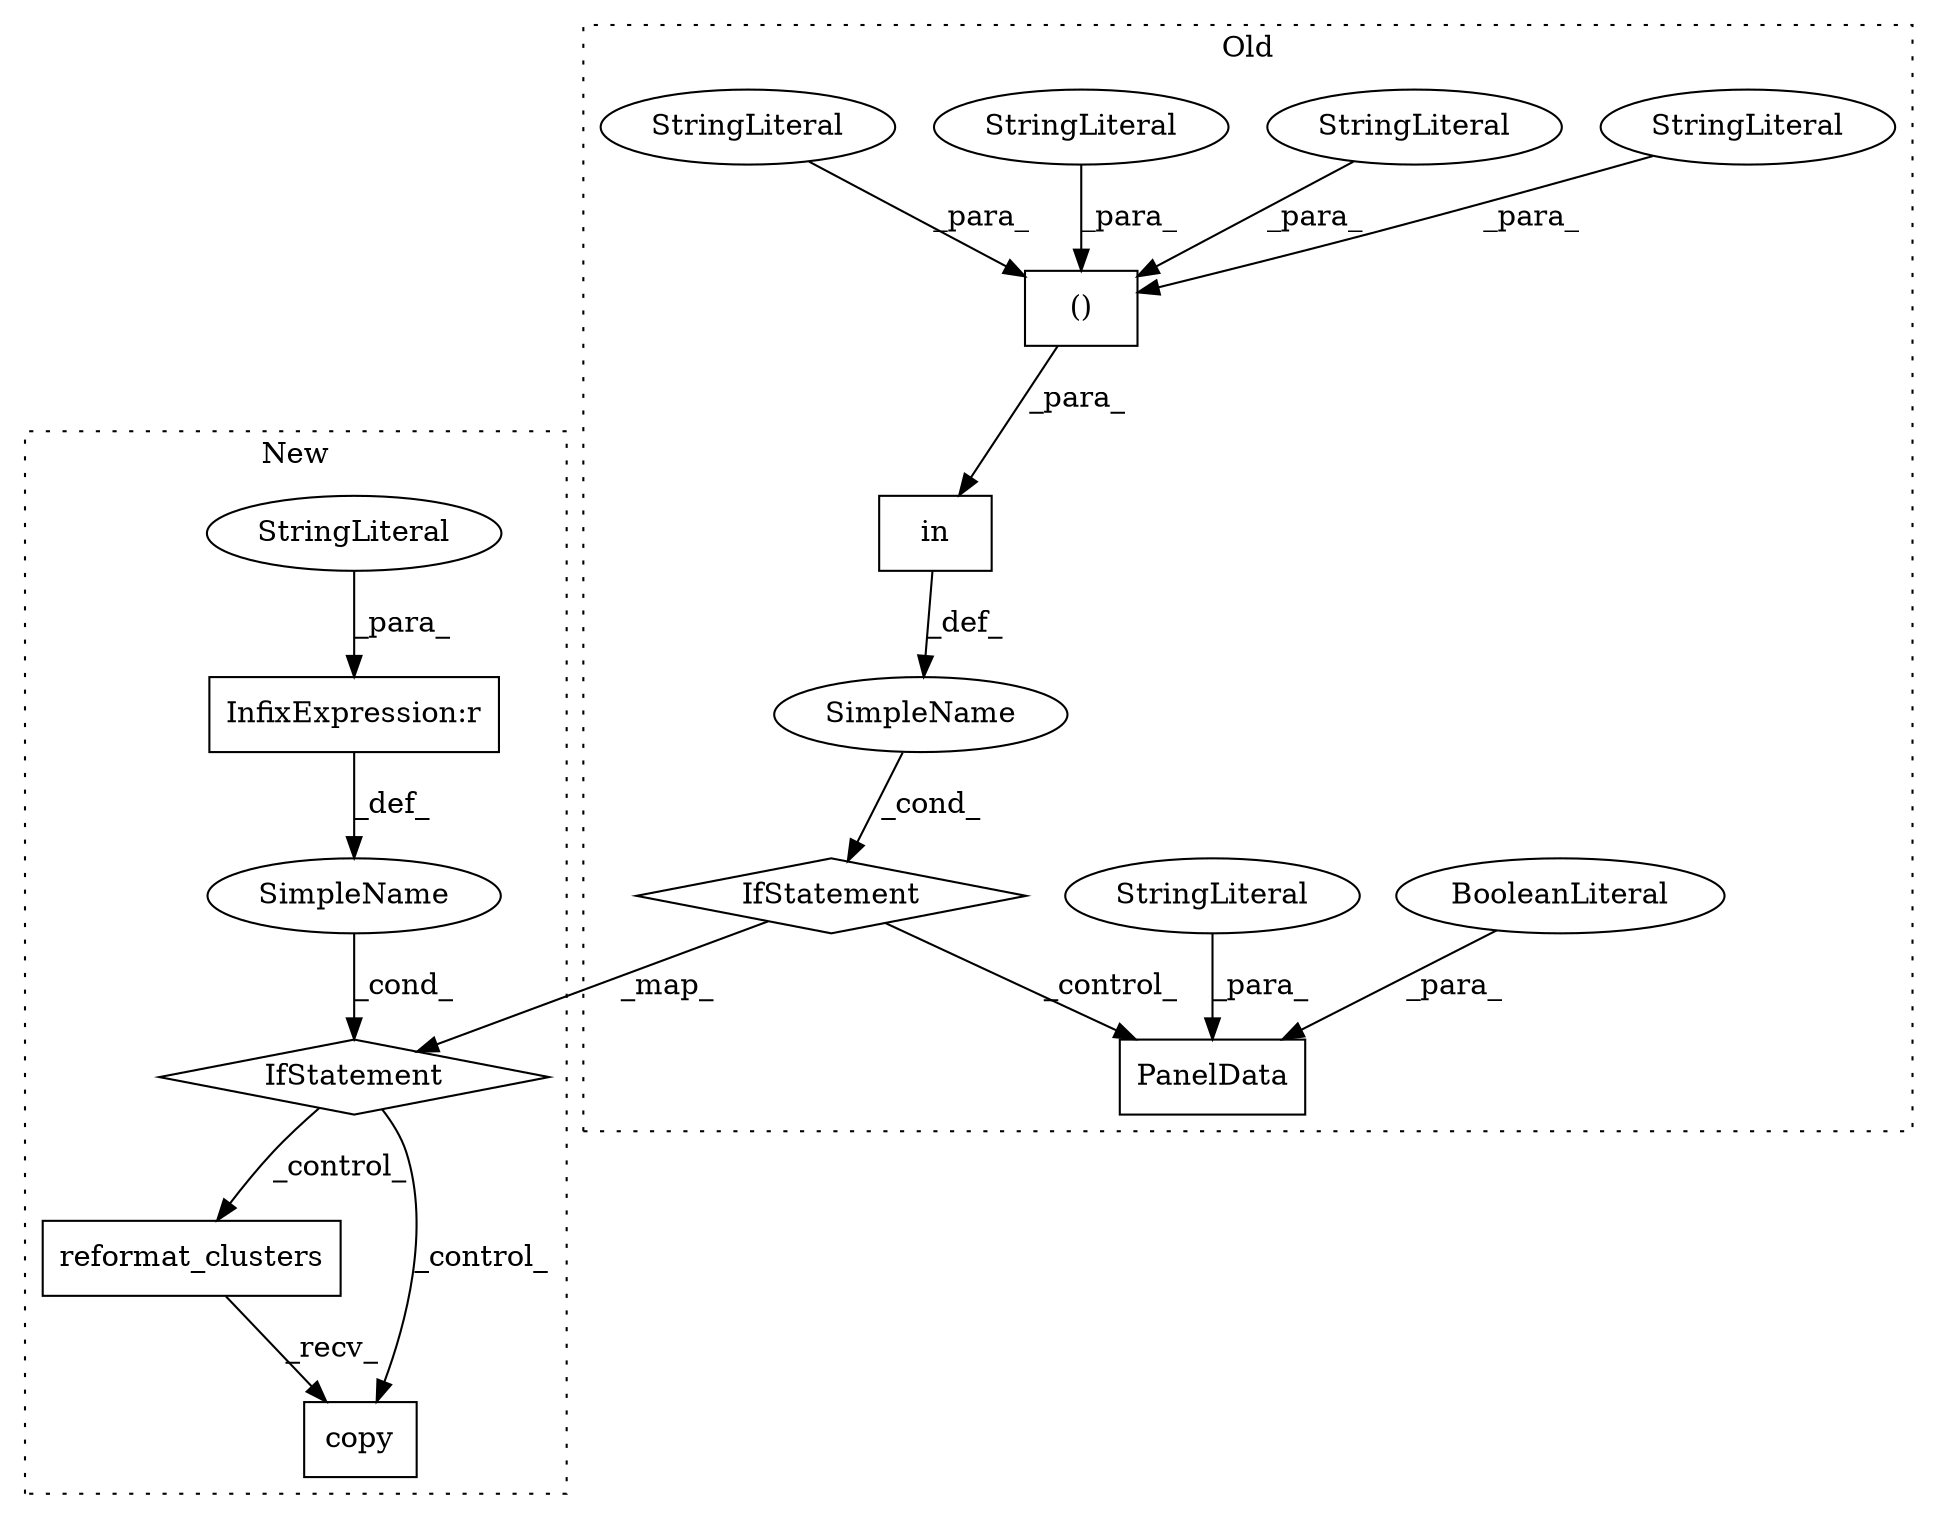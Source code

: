 digraph G {
subgraph cluster0 {
1 [label="()" a="106" s="18929" l="91" shape="box"];
3 [label="PanelData" a="32" s="19177,19215" l="10,1" shape="box"];
4 [label="in" a="105" s="18912" l="108" shape="box"];
5 [label="IfStatement" a="25" s="18904,19020" l="8,3" shape="diamond"];
7 [label="BooleanLiteral" a="9" s="19210" l="5" shape="ellipse"];
9 [label="SimpleName" a="42" s="" l="" shape="ellipse"];
12 [label="StringLiteral" a="45" s="18982" l="8" shape="ellipse"];
14 [label="StringLiteral" a="45" s="19196" l="13" shape="ellipse"];
15 [label="StringLiteral" a="45" s="18929" l="12" shape="ellipse"];
16 [label="StringLiteral" a="45" s="19003" l="17" shape="ellipse"];
17 [label="StringLiteral" a="45" s="18954" l="15" shape="ellipse"];
label = "Old";
style="dotted";
}
subgraph cluster1 {
2 [label="reformat_clusters" a="32" s="20517,20543" l="18,1" shape="box"];
6 [label="IfStatement" a="25" s="20187,20214" l="4,2" shape="diamond"];
8 [label="SimpleName" a="42" s="" l="" shape="ellipse"];
10 [label="InfixExpression:r" a="27" s="20199" l="4" shape="box"];
11 [label="copy" a="32" s="20545" l="6" shape="box"];
13 [label="StringLiteral" a="45" s="20203" l="11" shape="ellipse"];
label = "New";
style="dotted";
}
1 -> 4 [label="_para_"];
2 -> 11 [label="_recv_"];
4 -> 9 [label="_def_"];
5 -> 3 [label="_control_"];
5 -> 6 [label="_map_"];
6 -> 2 [label="_control_"];
6 -> 11 [label="_control_"];
7 -> 3 [label="_para_"];
8 -> 6 [label="_cond_"];
9 -> 5 [label="_cond_"];
10 -> 8 [label="_def_"];
12 -> 1 [label="_para_"];
13 -> 10 [label="_para_"];
14 -> 3 [label="_para_"];
15 -> 1 [label="_para_"];
16 -> 1 [label="_para_"];
17 -> 1 [label="_para_"];
}